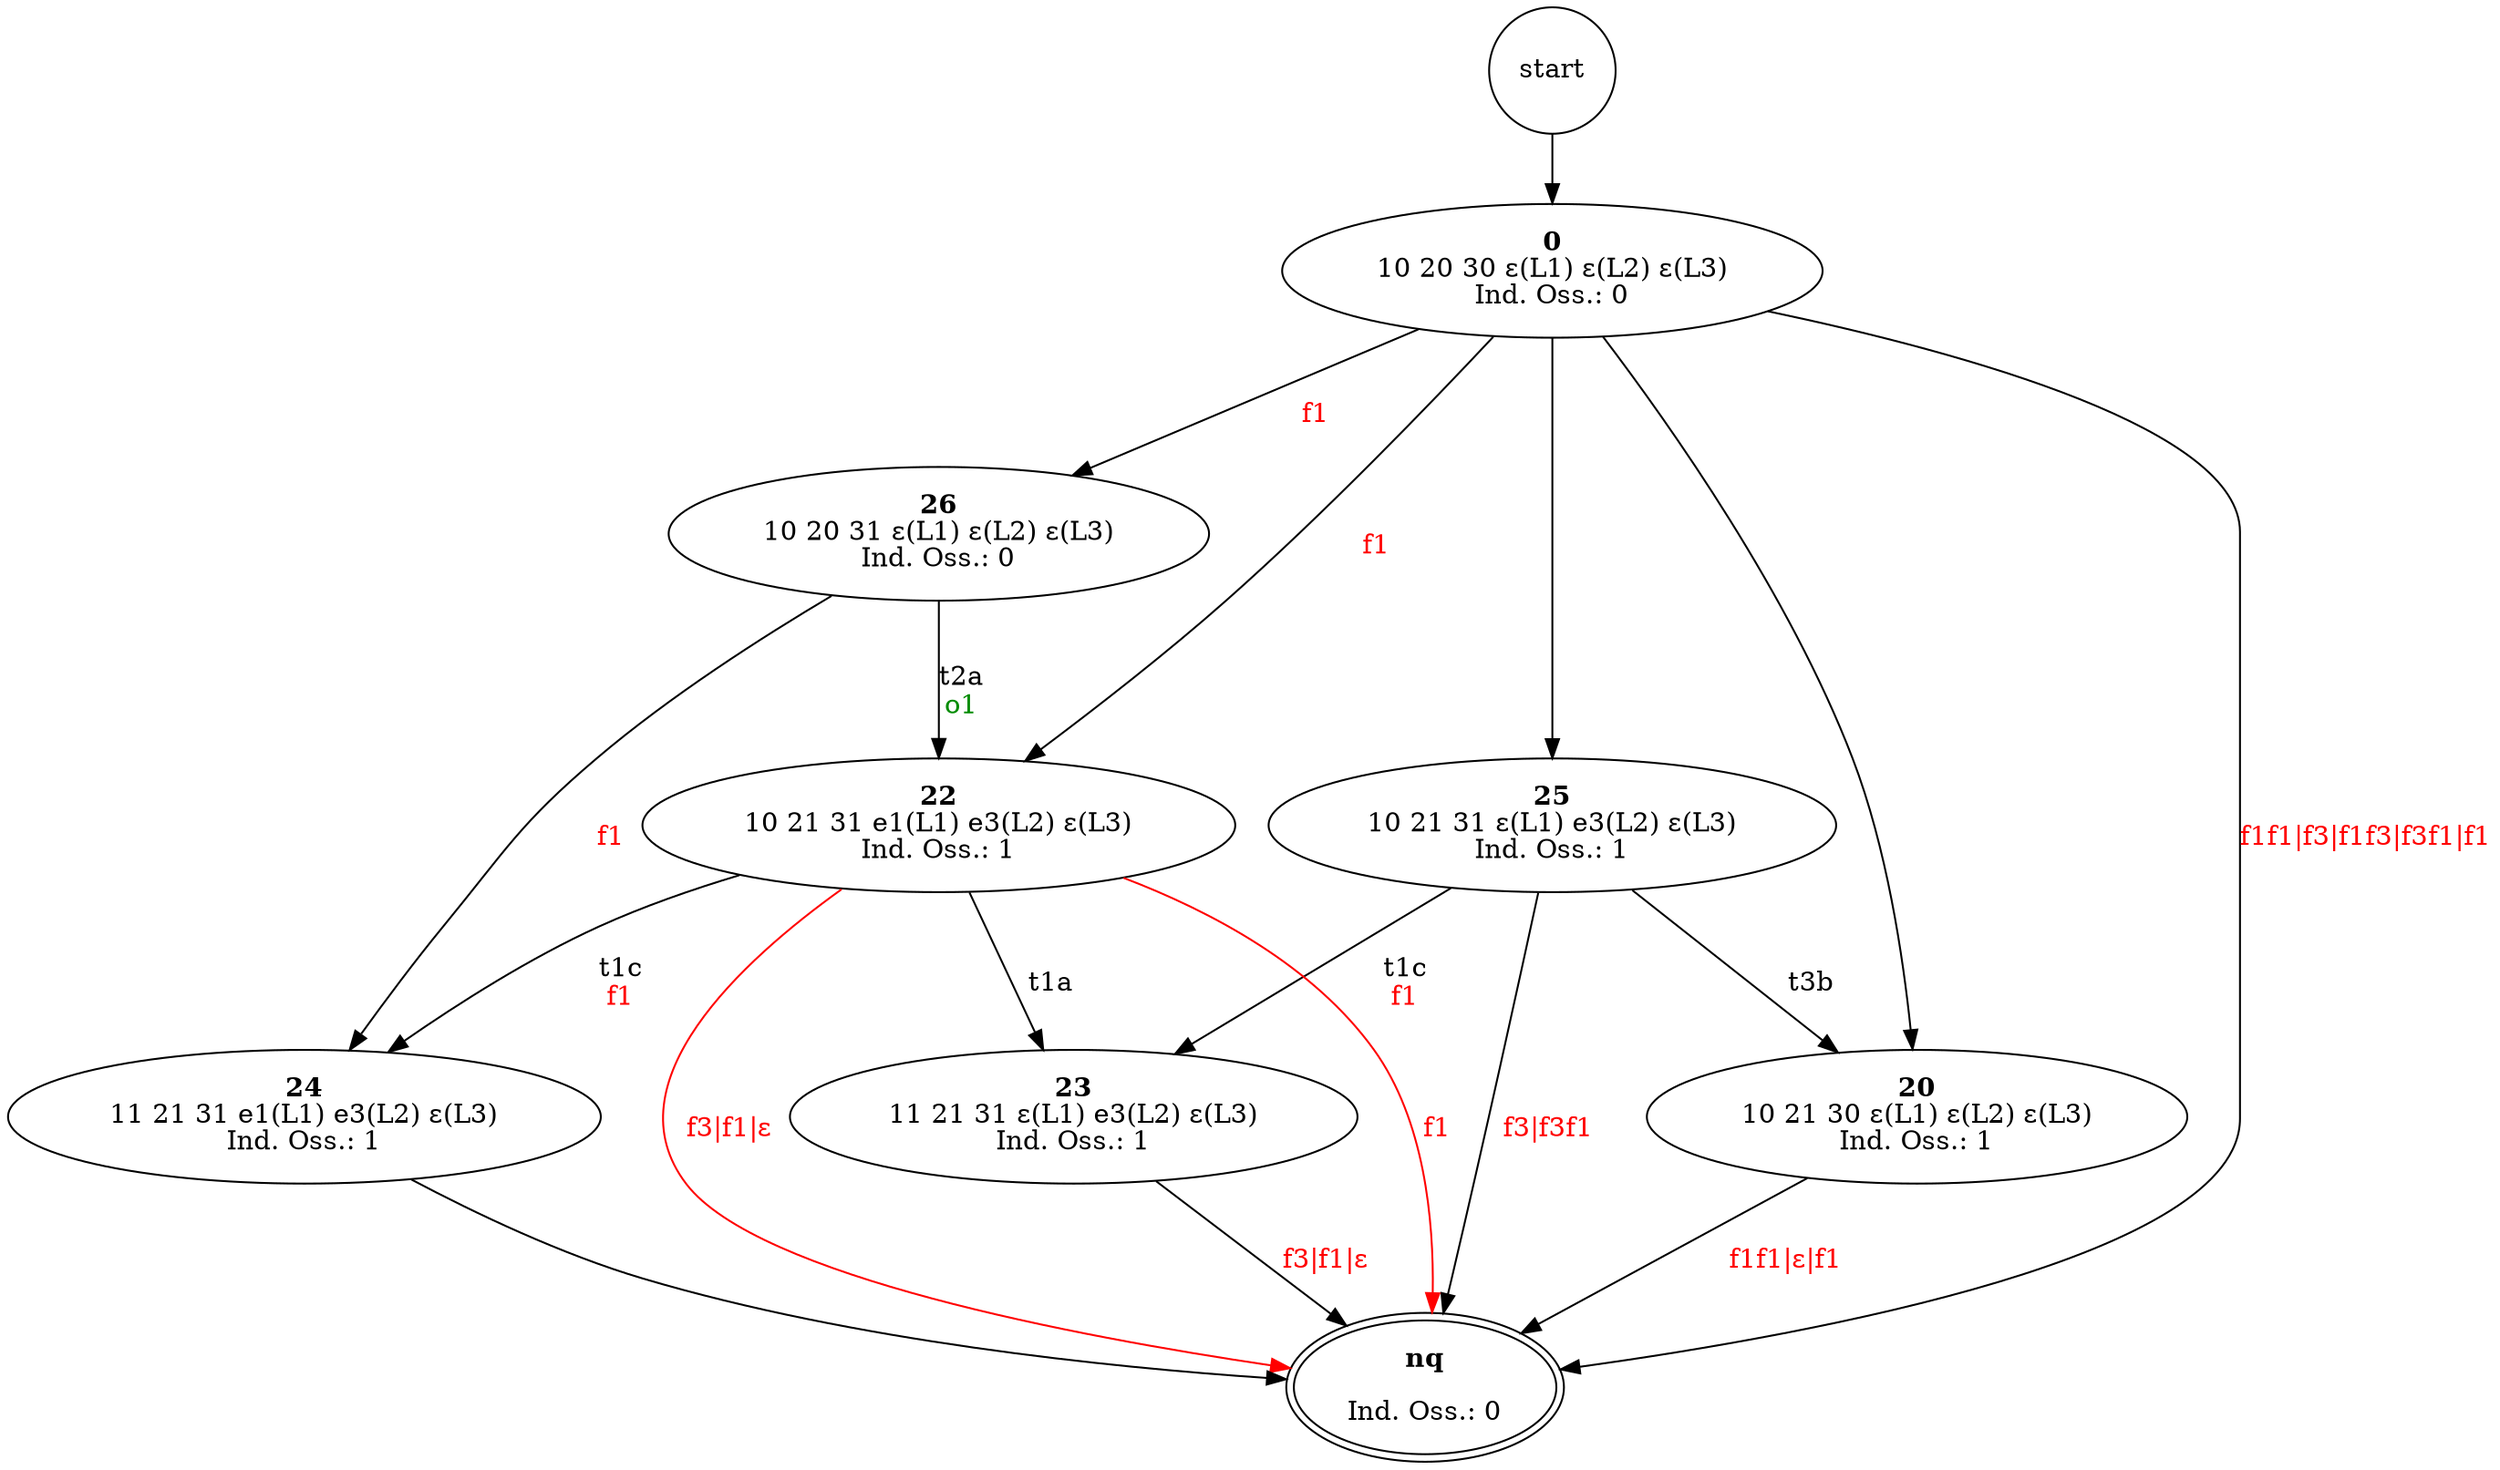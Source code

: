 digraph SpazioComportamentale {
    // ARCHI
    start	->	n0
	n0	->	n26 [label=<<br/><font color="red">f1</font>>]
	n0	->	n25 [label=<>]
	n0	->	n22 [label=<<br/><font color="red">f1</font>>]
	n0	->	n20 [label=<>]
	n0	->	nnq [label=<<br/><font color="red">f1f1|f3|f1f3|f3f1|f1</font>>]
	n20	->	nnq [label=<<br/><font color="red">f1f1|ε|f1</font>>]
	n22	->	n23 [label=<<br/>t1a>]
	n22	->	n24 [label=<<br/>t1c<br/><font color="red">f1</font>>]
	n22	->	nnq [label=<<br/><font color="red">f3|f1|ε</font>> color=red]
	n22	->	nnq [label=<<br/><font color="red">f1</font>> color=red]
	n23	->	nnq [label=<<br/><font color="red">f3|f1|ε</font>>]
	n24	->	nnq [label=<>]
	n25	->	n23 [label=<<br/>t1c<br/><font color="red">f1</font>>]
	n25	->	n20 [label=<<br/>t3b>]
	n25	->	nnq [label=<<br/><font color="red">f3|f3f1</font>>]
	n26	->	n22 [label=<<br/>t2a<br/><font color="green4">o1</font>>]
	n26	->	n24 [label=<<br/><font color="red">f1</font>>]

    // NODI
    start[shape="circle"]
	n0 [label=<<b>0</b><br/>10 20 30 ε(L1) ε(L2) ε(L3)<br/>Ind. Oss.: 0>]
	n20 [label=<<b>20</b><br/>10 21 30 ε(L1) ε(L2) ε(L3)<br/>Ind. Oss.: 1>]
	n22 [label=<<b>22</b><br/>10 21 31 e1(L1) e3(L2) ε(L3)<br/>Ind. Oss.: 1>]
	n23 [label=<<b>23</b><br/>11 21 31 ε(L1) e3(L2) ε(L3)<br/>Ind. Oss.: 1>]
	n24 [label=<<b>24</b><br/>11 21 31 e1(L1) e3(L2) ε(L3)<br/>Ind. Oss.: 1>]
	n25 [label=<<b>25</b><br/>10 21 31 ε(L1) e3(L2) ε(L3)<br/>Ind. Oss.: 1>]
	n26 [label=<<b>26</b><br/>10 20 31 ε(L1) ε(L2) ε(L3)<br/>Ind. Oss.: 0>]
	nnq [label=<<b>nq</b><br/> <br/>Ind. Oss.: 0> peripheries=2]
}
